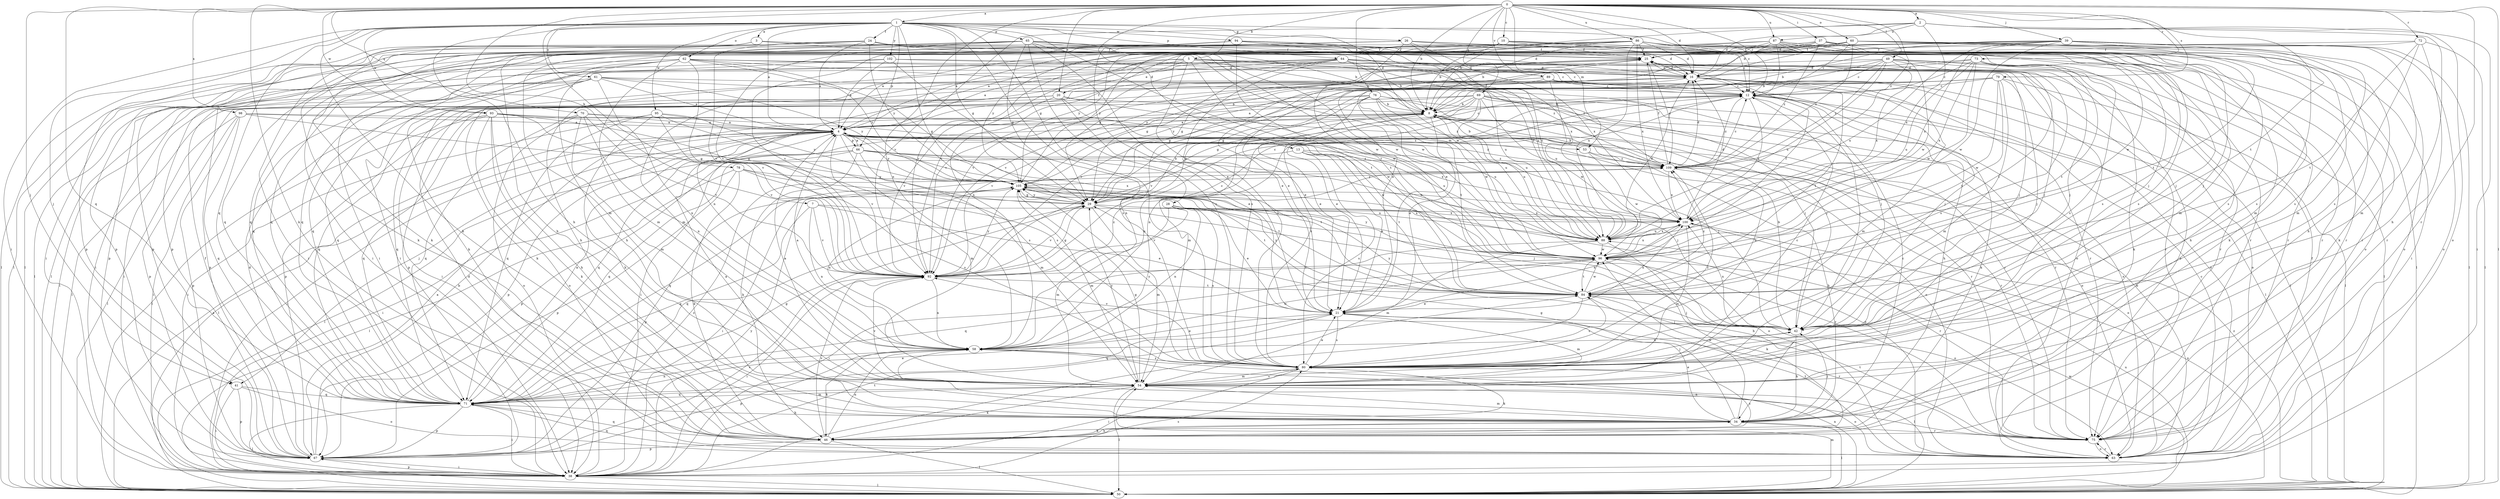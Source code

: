strict digraph  {
0;
1;
2;
3;
4;
5;
7;
8;
10;
12;
13;
16;
20;
21;
24;
25;
26;
28;
29;
34;
37;
38;
39;
41;
42;
46;
49;
50;
53;
54;
58;
60;
61;
62;
63;
64;
65;
66;
67;
69;
70;
71;
72;
73;
75;
76;
78;
79;
80;
84;
86;
87;
88;
89;
92;
93;
94;
95;
96;
98;
100;
102;
105;
109;
0 -> 1  [label=a];
0 -> 2  [label=a];
0 -> 5  [label=b];
0 -> 7  [label=b];
0 -> 8  [label=b];
0 -> 10  [label=c];
0 -> 12  [label=c];
0 -> 13  [label=d];
0 -> 16  [label=d];
0 -> 20  [label=e];
0 -> 37  [label=i];
0 -> 39  [label=j];
0 -> 41  [label=j];
0 -> 46  [label=k];
0 -> 49  [label=l];
0 -> 50  [label=l];
0 -> 53  [label=m];
0 -> 58  [label=n];
0 -> 60  [label=o];
0 -> 69  [label=q];
0 -> 70  [label=q];
0 -> 71  [label=q];
0 -> 72  [label=r];
0 -> 73  [label=r];
0 -> 75  [label=r];
0 -> 76  [label=s];
0 -> 78  [label=s];
0 -> 79  [label=s];
0 -> 84  [label=t];
0 -> 86  [label=u];
0 -> 87  [label=u];
0 -> 89  [label=v];
0 -> 93  [label=w];
0 -> 98  [label=x];
0 -> 109  [label=z];
1 -> 3  [label=a];
1 -> 4  [label=a];
1 -> 12  [label=c];
1 -> 24  [label=f];
1 -> 26  [label=g];
1 -> 28  [label=g];
1 -> 29  [label=g];
1 -> 34  [label=h];
1 -> 38  [label=i];
1 -> 41  [label=j];
1 -> 46  [label=k];
1 -> 61  [label=o];
1 -> 62  [label=o];
1 -> 64  [label=p];
1 -> 65  [label=p];
1 -> 66  [label=p];
1 -> 71  [label=q];
1 -> 80  [label=s];
1 -> 84  [label=t];
1 -> 93  [label=w];
1 -> 94  [label=w];
1 -> 95  [label=w];
1 -> 96  [label=w];
1 -> 102  [label=y];
1 -> 105  [label=y];
2 -> 8  [label=b];
2 -> 16  [label=d];
2 -> 34  [label=h];
2 -> 38  [label=i];
2 -> 63  [label=o];
2 -> 87  [label=u];
2 -> 92  [label=v];
2 -> 100  [label=x];
3 -> 25  [label=f];
3 -> 38  [label=i];
3 -> 46  [label=k];
3 -> 50  [label=l];
3 -> 75  [label=r];
3 -> 96  [label=w];
4 -> 12  [label=c];
4 -> 25  [label=f];
4 -> 38  [label=i];
4 -> 41  [label=j];
4 -> 42  [label=j];
4 -> 50  [label=l];
4 -> 53  [label=m];
4 -> 54  [label=m];
4 -> 63  [label=o];
4 -> 66  [label=p];
4 -> 67  [label=p];
4 -> 71  [label=q];
4 -> 75  [label=r];
4 -> 88  [label=u];
4 -> 92  [label=v];
4 -> 96  [label=w];
4 -> 100  [label=x];
4 -> 105  [label=y];
4 -> 109  [label=z];
5 -> 4  [label=a];
5 -> 8  [label=b];
5 -> 12  [label=c];
5 -> 16  [label=d];
5 -> 20  [label=e];
5 -> 21  [label=e];
5 -> 34  [label=h];
5 -> 71  [label=q];
5 -> 75  [label=r];
5 -> 96  [label=w];
7 -> 21  [label=e];
7 -> 58  [label=n];
7 -> 71  [label=q];
7 -> 92  [label=v];
7 -> 100  [label=x];
8 -> 4  [label=a];
8 -> 21  [label=e];
8 -> 25  [label=f];
8 -> 29  [label=g];
8 -> 38  [label=i];
8 -> 58  [label=n];
8 -> 63  [label=o];
8 -> 88  [label=u];
10 -> 4  [label=a];
10 -> 8  [label=b];
10 -> 16  [label=d];
10 -> 25  [label=f];
10 -> 38  [label=i];
10 -> 80  [label=s];
10 -> 96  [label=w];
10 -> 105  [label=y];
12 -> 8  [label=b];
12 -> 34  [label=h];
12 -> 42  [label=j];
12 -> 46  [label=k];
12 -> 58  [label=n];
12 -> 92  [label=v];
12 -> 100  [label=x];
12 -> 109  [label=z];
13 -> 21  [label=e];
13 -> 71  [label=q];
13 -> 80  [label=s];
13 -> 84  [label=t];
13 -> 88  [label=u];
13 -> 109  [label=z];
16 -> 12  [label=c];
16 -> 21  [label=e];
16 -> 25  [label=f];
16 -> 50  [label=l];
16 -> 54  [label=m];
16 -> 63  [label=o];
16 -> 75  [label=r];
16 -> 84  [label=t];
16 -> 105  [label=y];
20 -> 8  [label=b];
20 -> 21  [label=e];
20 -> 50  [label=l];
20 -> 67  [label=p];
20 -> 71  [label=q];
20 -> 92  [label=v];
20 -> 96  [label=w];
20 -> 109  [label=z];
21 -> 42  [label=j];
21 -> 54  [label=m];
21 -> 71  [label=q];
21 -> 75  [label=r];
21 -> 80  [label=s];
21 -> 100  [label=x];
24 -> 4  [label=a];
24 -> 16  [label=d];
24 -> 25  [label=f];
24 -> 46  [label=k];
24 -> 67  [label=p];
24 -> 92  [label=v];
24 -> 96  [label=w];
24 -> 105  [label=y];
25 -> 16  [label=d];
25 -> 21  [label=e];
25 -> 80  [label=s];
25 -> 84  [label=t];
25 -> 92  [label=v];
25 -> 105  [label=y];
25 -> 109  [label=z];
26 -> 25  [label=f];
26 -> 42  [label=j];
26 -> 50  [label=l];
26 -> 71  [label=q];
26 -> 75  [label=r];
26 -> 80  [label=s];
26 -> 84  [label=t];
26 -> 88  [label=u];
26 -> 100  [label=x];
28 -> 21  [label=e];
28 -> 54  [label=m];
28 -> 58  [label=n];
28 -> 75  [label=r];
28 -> 80  [label=s];
28 -> 92  [label=v];
28 -> 100  [label=x];
29 -> 8  [label=b];
29 -> 12  [label=c];
29 -> 54  [label=m];
29 -> 63  [label=o];
29 -> 71  [label=q];
29 -> 92  [label=v];
29 -> 100  [label=x];
29 -> 105  [label=y];
34 -> 4  [label=a];
34 -> 12  [label=c];
34 -> 21  [label=e];
34 -> 29  [label=g];
34 -> 42  [label=j];
34 -> 46  [label=k];
34 -> 50  [label=l];
34 -> 54  [label=m];
34 -> 75  [label=r];
34 -> 96  [label=w];
37 -> 21  [label=e];
37 -> 25  [label=f];
37 -> 38  [label=i];
37 -> 67  [label=p];
37 -> 75  [label=r];
37 -> 80  [label=s];
37 -> 109  [label=z];
38 -> 16  [label=d];
38 -> 50  [label=l];
38 -> 67  [label=p];
38 -> 80  [label=s];
38 -> 84  [label=t];
38 -> 105  [label=y];
39 -> 8  [label=b];
39 -> 25  [label=f];
39 -> 29  [label=g];
39 -> 38  [label=i];
39 -> 50  [label=l];
39 -> 54  [label=m];
39 -> 63  [label=o];
39 -> 80  [label=s];
39 -> 84  [label=t];
39 -> 88  [label=u];
39 -> 92  [label=v];
39 -> 96  [label=w];
39 -> 100  [label=x];
41 -> 38  [label=i];
41 -> 63  [label=o];
41 -> 67  [label=p];
41 -> 71  [label=q];
42 -> 8  [label=b];
42 -> 34  [label=h];
42 -> 58  [label=n];
42 -> 92  [label=v];
42 -> 100  [label=x];
42 -> 105  [label=y];
46 -> 34  [label=h];
46 -> 50  [label=l];
46 -> 58  [label=n];
46 -> 67  [label=p];
46 -> 71  [label=q];
46 -> 80  [label=s];
46 -> 92  [label=v];
49 -> 8  [label=b];
49 -> 12  [label=c];
49 -> 16  [label=d];
49 -> 42  [label=j];
49 -> 46  [label=k];
49 -> 50  [label=l];
49 -> 75  [label=r];
49 -> 88  [label=u];
49 -> 92  [label=v];
49 -> 100  [label=x];
49 -> 109  [label=z];
50 -> 4  [label=a];
50 -> 54  [label=m];
50 -> 58  [label=n];
50 -> 88  [label=u];
50 -> 96  [label=w];
50 -> 100  [label=x];
50 -> 109  [label=z];
53 -> 8  [label=b];
53 -> 34  [label=h];
53 -> 96  [label=w];
53 -> 109  [label=z];
54 -> 4  [label=a];
54 -> 12  [label=c];
54 -> 29  [label=g];
54 -> 46  [label=k];
54 -> 50  [label=l];
54 -> 63  [label=o];
54 -> 71  [label=q];
54 -> 80  [label=s];
54 -> 92  [label=v];
54 -> 105  [label=y];
58 -> 4  [label=a];
58 -> 21  [label=e];
58 -> 46  [label=k];
58 -> 50  [label=l];
58 -> 67  [label=p];
58 -> 80  [label=s];
58 -> 96  [label=w];
60 -> 12  [label=c];
60 -> 21  [label=e];
60 -> 25  [label=f];
60 -> 34  [label=h];
60 -> 46  [label=k];
60 -> 54  [label=m];
60 -> 63  [label=o];
60 -> 71  [label=q];
60 -> 80  [label=s];
60 -> 92  [label=v];
60 -> 109  [label=z];
61 -> 4  [label=a];
61 -> 12  [label=c];
61 -> 38  [label=i];
61 -> 42  [label=j];
61 -> 46  [label=k];
61 -> 50  [label=l];
61 -> 58  [label=n];
61 -> 67  [label=p];
61 -> 105  [label=y];
62 -> 16  [label=d];
62 -> 29  [label=g];
62 -> 34  [label=h];
62 -> 42  [label=j];
62 -> 46  [label=k];
62 -> 54  [label=m];
62 -> 67  [label=p];
62 -> 71  [label=q];
62 -> 92  [label=v];
62 -> 105  [label=y];
62 -> 109  [label=z];
63 -> 8  [label=b];
63 -> 12  [label=c];
63 -> 25  [label=f];
63 -> 71  [label=q];
63 -> 75  [label=r];
63 -> 84  [label=t];
64 -> 8  [label=b];
64 -> 12  [label=c];
64 -> 16  [label=d];
64 -> 29  [label=g];
64 -> 42  [label=j];
64 -> 50  [label=l];
64 -> 54  [label=m];
64 -> 58  [label=n];
64 -> 63  [label=o];
64 -> 80  [label=s];
64 -> 88  [label=u];
64 -> 92  [label=v];
64 -> 109  [label=z];
65 -> 8  [label=b];
65 -> 21  [label=e];
65 -> 25  [label=f];
65 -> 29  [label=g];
65 -> 34  [label=h];
65 -> 38  [label=i];
65 -> 42  [label=j];
65 -> 50  [label=l];
65 -> 54  [label=m];
65 -> 80  [label=s];
65 -> 88  [label=u];
65 -> 92  [label=v];
65 -> 96  [label=w];
66 -> 4  [label=a];
66 -> 38  [label=i];
66 -> 42  [label=j];
66 -> 46  [label=k];
66 -> 50  [label=l];
66 -> 54  [label=m];
66 -> 67  [label=p];
66 -> 84  [label=t];
66 -> 100  [label=x];
66 -> 109  [label=z];
67 -> 4  [label=a];
67 -> 8  [label=b];
67 -> 16  [label=d];
67 -> 25  [label=f];
67 -> 38  [label=i];
67 -> 92  [label=v];
67 -> 109  [label=z];
69 -> 4  [label=a];
69 -> 8  [label=b];
69 -> 21  [label=e];
69 -> 29  [label=g];
69 -> 42  [label=j];
69 -> 50  [label=l];
69 -> 63  [label=o];
69 -> 67  [label=p];
69 -> 75  [label=r];
69 -> 80  [label=s];
69 -> 88  [label=u];
69 -> 96  [label=w];
70 -> 4  [label=a];
70 -> 54  [label=m];
70 -> 58  [label=n];
70 -> 63  [label=o];
70 -> 71  [label=q];
70 -> 88  [label=u];
70 -> 92  [label=v];
71 -> 4  [label=a];
71 -> 21  [label=e];
71 -> 29  [label=g];
71 -> 34  [label=h];
71 -> 38  [label=i];
71 -> 50  [label=l];
71 -> 54  [label=m];
71 -> 58  [label=n];
71 -> 67  [label=p];
72 -> 25  [label=f];
72 -> 50  [label=l];
72 -> 58  [label=n];
72 -> 75  [label=r];
72 -> 80  [label=s];
72 -> 84  [label=t];
73 -> 12  [label=c];
73 -> 16  [label=d];
73 -> 29  [label=g];
73 -> 34  [label=h];
73 -> 80  [label=s];
73 -> 84  [label=t];
73 -> 88  [label=u];
73 -> 96  [label=w];
73 -> 100  [label=x];
75 -> 58  [label=n];
75 -> 63  [label=o];
75 -> 84  [label=t];
76 -> 8  [label=b];
76 -> 21  [label=e];
76 -> 42  [label=j];
76 -> 54  [label=m];
76 -> 71  [label=q];
76 -> 75  [label=r];
76 -> 84  [label=t];
76 -> 88  [label=u];
76 -> 92  [label=v];
76 -> 96  [label=w];
78 -> 46  [label=k];
78 -> 50  [label=l];
78 -> 67  [label=p];
78 -> 80  [label=s];
78 -> 84  [label=t];
78 -> 105  [label=y];
79 -> 12  [label=c];
79 -> 29  [label=g];
79 -> 42  [label=j];
79 -> 50  [label=l];
79 -> 54  [label=m];
79 -> 58  [label=n];
79 -> 67  [label=p];
79 -> 84  [label=t];
79 -> 92  [label=v];
79 -> 96  [label=w];
80 -> 8  [label=b];
80 -> 21  [label=e];
80 -> 38  [label=i];
80 -> 42  [label=j];
80 -> 46  [label=k];
80 -> 54  [label=m];
80 -> 105  [label=y];
80 -> 109  [label=z];
84 -> 21  [label=e];
84 -> 38  [label=i];
84 -> 42  [label=j];
84 -> 80  [label=s];
84 -> 96  [label=w];
84 -> 105  [label=y];
84 -> 109  [label=z];
86 -> 4  [label=a];
86 -> 8  [label=b];
86 -> 12  [label=c];
86 -> 16  [label=d];
86 -> 25  [label=f];
86 -> 38  [label=i];
86 -> 50  [label=l];
86 -> 54  [label=m];
86 -> 63  [label=o];
86 -> 67  [label=p];
86 -> 71  [label=q];
86 -> 75  [label=r];
86 -> 80  [label=s];
86 -> 88  [label=u];
86 -> 100  [label=x];
86 -> 105  [label=y];
87 -> 4  [label=a];
87 -> 12  [label=c];
87 -> 16  [label=d];
87 -> 25  [label=f];
87 -> 42  [label=j];
87 -> 46  [label=k];
87 -> 54  [label=m];
87 -> 96  [label=w];
87 -> 105  [label=y];
88 -> 16  [label=d];
88 -> 34  [label=h];
88 -> 38  [label=i];
88 -> 54  [label=m];
88 -> 96  [label=w];
88 -> 100  [label=x];
89 -> 12  [label=c];
89 -> 29  [label=g];
89 -> 38  [label=i];
89 -> 42  [label=j];
89 -> 63  [label=o];
89 -> 71  [label=q];
89 -> 88  [label=u];
92 -> 12  [label=c];
92 -> 29  [label=g];
92 -> 38  [label=i];
92 -> 58  [label=n];
92 -> 84  [label=t];
92 -> 105  [label=y];
92 -> 109  [label=z];
93 -> 4  [label=a];
93 -> 29  [label=g];
93 -> 34  [label=h];
93 -> 46  [label=k];
93 -> 50  [label=l];
93 -> 63  [label=o];
93 -> 71  [label=q];
93 -> 80  [label=s];
93 -> 109  [label=z];
94 -> 25  [label=f];
94 -> 67  [label=p];
94 -> 71  [label=q];
94 -> 75  [label=r];
94 -> 84  [label=t];
94 -> 88  [label=u];
94 -> 92  [label=v];
94 -> 100  [label=x];
95 -> 4  [label=a];
95 -> 34  [label=h];
95 -> 38  [label=i];
95 -> 71  [label=q];
95 -> 80  [label=s];
95 -> 92  [label=v];
95 -> 105  [label=y];
96 -> 25  [label=f];
96 -> 46  [label=k];
96 -> 63  [label=o];
96 -> 71  [label=q];
96 -> 84  [label=t];
96 -> 92  [label=v];
96 -> 100  [label=x];
96 -> 105  [label=y];
98 -> 4  [label=a];
98 -> 29  [label=g];
98 -> 38  [label=i];
98 -> 50  [label=l];
98 -> 67  [label=p];
98 -> 71  [label=q];
98 -> 75  [label=r];
100 -> 16  [label=d];
100 -> 21  [label=e];
100 -> 54  [label=m];
100 -> 75  [label=r];
100 -> 88  [label=u];
102 -> 4  [label=a];
102 -> 16  [label=d];
102 -> 38  [label=i];
102 -> 50  [label=l];
102 -> 63  [label=o];
102 -> 80  [label=s];
105 -> 29  [label=g];
105 -> 38  [label=i];
105 -> 42  [label=j];
105 -> 54  [label=m];
105 -> 58  [label=n];
105 -> 63  [label=o];
105 -> 67  [label=p];
105 -> 84  [label=t];
105 -> 88  [label=u];
109 -> 8  [label=b];
109 -> 12  [label=c];
109 -> 16  [label=d];
109 -> 25  [label=f];
109 -> 63  [label=o];
109 -> 71  [label=q];
109 -> 100  [label=x];
109 -> 105  [label=y];
}
